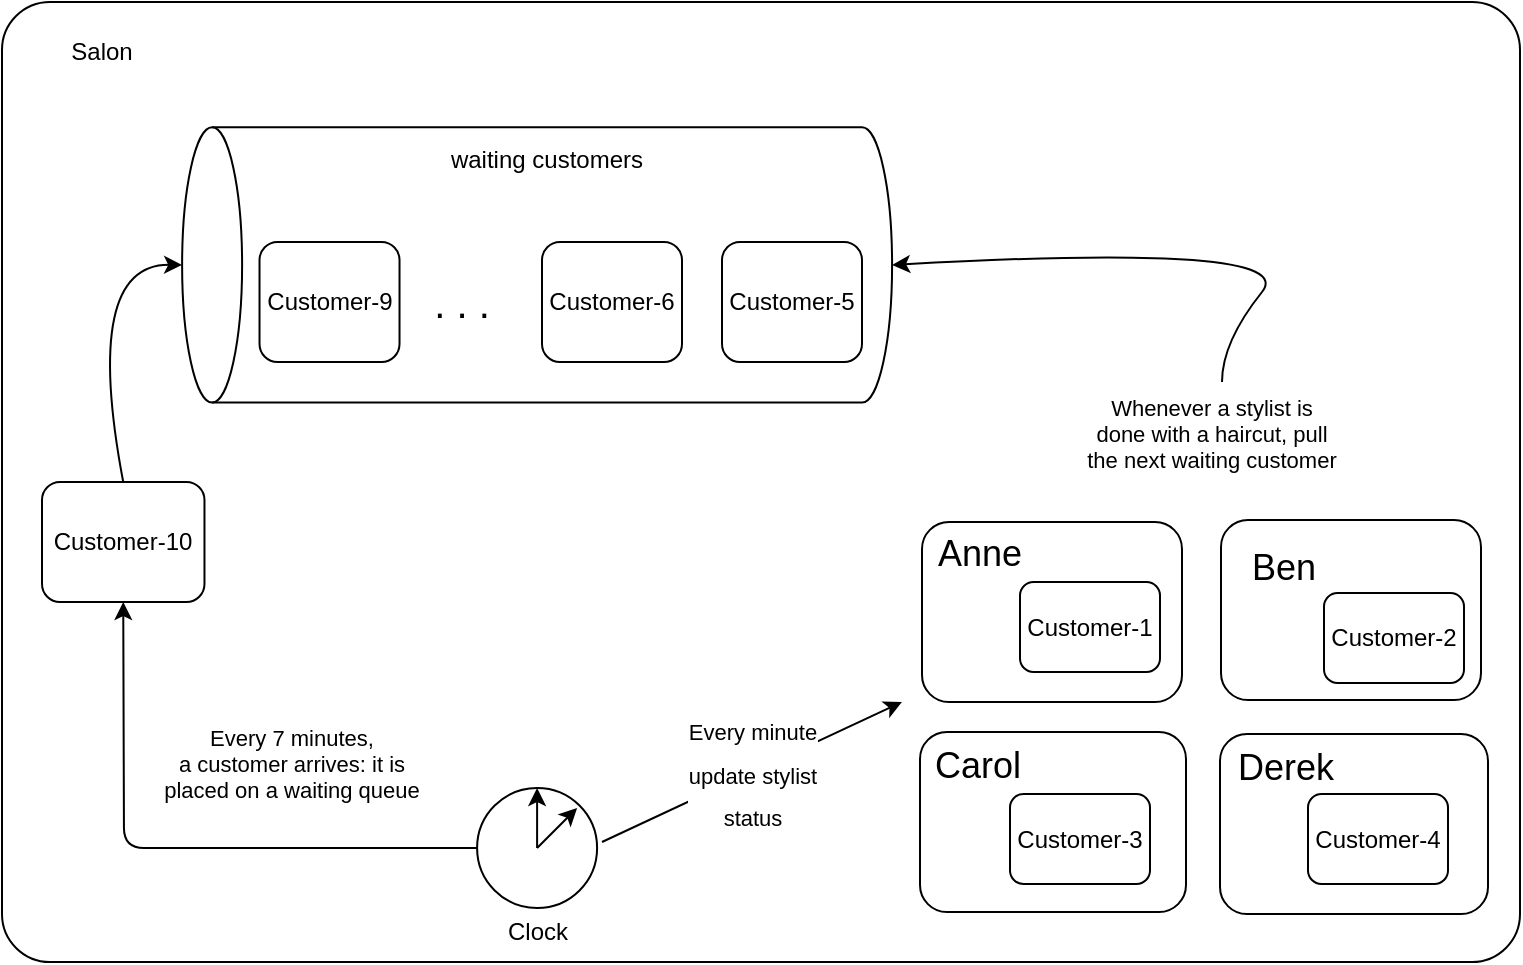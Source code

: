 <mxfile>
    <diagram id="DwvXe7I6wwVi_qgTVFZt" name="Page-1">
        <mxGraphModel dx="907" dy="569" grid="1" gridSize="10" guides="1" tooltips="1" connect="1" arrows="1" fold="1" page="1" pageScale="1" pageWidth="850" pageHeight="1100" math="0" shadow="0">
            <root>
                <mxCell id="0"/>
                <mxCell id="1" parent="0"/>
                <mxCell id="2" value="" style="rounded=1;whiteSpace=wrap;html=1;align=center;arcSize=5;" vertex="1" parent="1">
                    <mxGeometry x="10" y="60" width="759" height="480" as="geometry"/>
                </mxCell>
                <mxCell id="3" value="Salon" style="text;html=1;strokeColor=none;fillColor=none;align=center;verticalAlign=middle;whiteSpace=wrap;rounded=0;" vertex="1" parent="1">
                    <mxGeometry x="30" y="70" width="60" height="30" as="geometry"/>
                </mxCell>
                <mxCell id="22" value="" style="group" vertex="1" connectable="0" parent="1">
                    <mxGeometry x="247.55" y="453" width="60" height="87" as="geometry"/>
                </mxCell>
                <mxCell id="20" value="" style="group" vertex="1" connectable="0" parent="22">
                    <mxGeometry width="60" height="70" as="geometry"/>
                </mxCell>
                <mxCell id="10" value="" style="ellipse;whiteSpace=wrap;html=1;aspect=fixed;" vertex="1" parent="20">
                    <mxGeometry width="60" height="60" as="geometry"/>
                </mxCell>
                <mxCell id="18" value="" style="endArrow=classic;html=1;" edge="1" parent="20">
                    <mxGeometry width="50" height="50" relative="1" as="geometry">
                        <mxPoint x="30" y="30" as="sourcePoint"/>
                        <mxPoint x="50" y="10" as="targetPoint"/>
                    </mxGeometry>
                </mxCell>
                <mxCell id="19" value="" style="endArrow=classic;html=1;entryX=0.5;entryY=0;entryDx=0;entryDy=0;" edge="1" parent="20" target="10">
                    <mxGeometry width="50" height="50" relative="1" as="geometry">
                        <mxPoint x="30" y="30" as="sourcePoint"/>
                        <mxPoint x="60" y="20" as="targetPoint"/>
                    </mxGeometry>
                </mxCell>
                <mxCell id="21" value="Clock" style="text;html=1;strokeColor=none;fillColor=none;align=center;verticalAlign=middle;whiteSpace=wrap;rounded=0;" vertex="1" parent="22">
                    <mxGeometry y="57" width="60" height="30" as="geometry"/>
                </mxCell>
                <mxCell id="4" value="" style="shape=cylinder3;whiteSpace=wrap;html=1;boundedLbl=1;backgroundOutline=1;size=15;rotation=-90;" vertex="1" parent="1">
                    <mxGeometry x="208.76" y="13.98" width="137.58" height="354.99" as="geometry"/>
                </mxCell>
                <mxCell id="5" value="waiting customers" style="text;html=1;strokeColor=none;fillColor=none;align=center;verticalAlign=middle;whiteSpace=wrap;rounded=0;" vertex="1" parent="1">
                    <mxGeometry x="204.461" y="121.5" width="156.579" height="35" as="geometry"/>
                </mxCell>
                <mxCell id="25" value="Customer-5" style="rounded=1;whiteSpace=wrap;html=1;" vertex="1" parent="1">
                    <mxGeometry x="370" y="180" width="70" height="60" as="geometry"/>
                </mxCell>
                <mxCell id="27" value="Customer-6" style="rounded=1;whiteSpace=wrap;html=1;" vertex="1" parent="1">
                    <mxGeometry x="280" y="180" width="70" height="60" as="geometry"/>
                </mxCell>
                <mxCell id="28" value="Customer-9" style="rounded=1;whiteSpace=wrap;html=1;" vertex="1" parent="1">
                    <mxGeometry x="138.76" y="180" width="70" height="60" as="geometry"/>
                </mxCell>
                <mxCell id="29" value="&lt;font style=&quot;font-size: 20px;&quot;&gt;. . .&lt;/font&gt;" style="text;html=1;strokeColor=none;fillColor=none;align=center;verticalAlign=middle;whiteSpace=wrap;rounded=0;strokeWidth=6;" vertex="1" parent="1">
                    <mxGeometry x="210" y="195" width="60" height="30" as="geometry"/>
                </mxCell>
                <mxCell id="47" value="" style="group" vertex="1" connectable="0" parent="1">
                    <mxGeometry x="619" y="426" width="134" height="90" as="geometry"/>
                </mxCell>
                <mxCell id="40" value="" style="rounded=1;whiteSpace=wrap;html=1;strokeWidth=1;fontSize=20;" vertex="1" parent="47">
                    <mxGeometry width="134" height="90" as="geometry"/>
                </mxCell>
                <mxCell id="41" value="&lt;font style=&quot;font-size: 18px;&quot;&gt;Derek&lt;/font&gt;" style="text;html=1;strokeColor=none;fillColor=none;align=center;verticalAlign=middle;whiteSpace=wrap;rounded=0;" vertex="1" parent="47">
                    <mxGeometry x="3" y="2" width="60" height="30" as="geometry"/>
                </mxCell>
                <mxCell id="45" value="Customer-4" style="rounded=1;whiteSpace=wrap;html=1;" vertex="1" parent="47">
                    <mxGeometry x="44" y="30" width="70" height="45" as="geometry"/>
                </mxCell>
                <mxCell id="48" value="" style="group" vertex="1" connectable="0" parent="1">
                    <mxGeometry x="468" y="425" width="134" height="90" as="geometry"/>
                </mxCell>
                <mxCell id="37" value="" style="rounded=1;whiteSpace=wrap;html=1;strokeWidth=1;fontSize=20;" vertex="1" parent="48">
                    <mxGeometry x="1" width="133" height="90" as="geometry"/>
                </mxCell>
                <mxCell id="38" value="&lt;font style=&quot;font-size: 18px;&quot;&gt;Carol&lt;/font&gt;" style="text;html=1;strokeColor=none;fillColor=none;align=center;verticalAlign=middle;whiteSpace=wrap;rounded=0;" vertex="1" parent="48">
                    <mxGeometry y="2" width="60" height="30" as="geometry"/>
                </mxCell>
                <mxCell id="44" value="Customer-3" style="rounded=1;whiteSpace=wrap;html=1;" vertex="1" parent="48">
                    <mxGeometry x="46" y="31" width="70" height="45" as="geometry"/>
                </mxCell>
                <mxCell id="49" value="" style="group" vertex="1" connectable="0" parent="1">
                    <mxGeometry x="469" y="320" width="131" height="90" as="geometry"/>
                </mxCell>
                <mxCell id="30" value="" style="rounded=1;whiteSpace=wrap;html=1;strokeWidth=1;fontSize=20;" vertex="1" parent="49">
                    <mxGeometry x="1" width="130" height="90" as="geometry"/>
                </mxCell>
                <mxCell id="31" value="&lt;font style=&quot;font-size: 18px;&quot;&gt;Anne&lt;/font&gt;" style="text;html=1;strokeColor=none;fillColor=none;align=center;verticalAlign=middle;whiteSpace=wrap;rounded=0;" vertex="1" parent="49">
                    <mxGeometry y="1" width="60" height="30" as="geometry"/>
                </mxCell>
                <mxCell id="42" value="Customer-1" style="rounded=1;whiteSpace=wrap;html=1;" vertex="1" parent="49">
                    <mxGeometry x="50" y="30" width="70" height="45" as="geometry"/>
                </mxCell>
                <mxCell id="50" value="" style="group" vertex="1" connectable="0" parent="1">
                    <mxGeometry x="619.5" y="319" width="130" height="90" as="geometry"/>
                </mxCell>
                <mxCell id="46" value="" style="rounded=1;whiteSpace=wrap;html=1;strokeWidth=1;fontSize=20;" vertex="1" parent="50">
                    <mxGeometry width="130" height="90" as="geometry"/>
                </mxCell>
                <mxCell id="35" value="&lt;font style=&quot;font-size: 18px;&quot;&gt;Ben&lt;/font&gt;" style="text;html=1;strokeColor=none;fillColor=none;align=center;verticalAlign=middle;whiteSpace=wrap;rounded=0;" vertex="1" parent="50">
                    <mxGeometry x="8.5" y="8.5" width="45.5" height="31.5" as="geometry"/>
                </mxCell>
                <mxCell id="43" value="Customer-2" style="rounded=1;whiteSpace=wrap;html=1;" vertex="1" parent="50">
                    <mxGeometry x="51.5" y="36.5" width="70" height="45" as="geometry"/>
                </mxCell>
                <mxCell id="53" value="" style="endArrow=classic;html=1;fontSize=18;" edge="1" parent="1">
                    <mxGeometry relative="1" as="geometry">
                        <mxPoint x="310" y="480" as="sourcePoint"/>
                        <mxPoint x="460" y="410" as="targetPoint"/>
                    </mxGeometry>
                </mxCell>
                <mxCell id="54" value="&lt;font style=&quot;font-size: 11px;&quot;&gt;Every minute&lt;br&gt;update stylist&lt;br&gt;status&lt;/font&gt;" style="edgeLabel;resizable=0;html=1;align=center;verticalAlign=middle;strokeWidth=1;fontSize=18;" connectable="0" vertex="1" parent="53">
                    <mxGeometry relative="1" as="geometry"/>
                </mxCell>
                <mxCell id="57" value="" style="curved=1;endArrow=classic;html=1;fontSize=11;entryX=0.5;entryY=1;entryDx=0;entryDy=0;entryPerimeter=0;" edge="1" parent="1" target="4">
                    <mxGeometry width="50" height="50" relative="1" as="geometry">
                        <mxPoint x="620" y="250" as="sourcePoint"/>
                        <mxPoint x="430" y="330" as="targetPoint"/>
                        <Array as="points">
                            <mxPoint x="620" y="230"/>
                            <mxPoint x="660" y="180"/>
                        </Array>
                    </mxGeometry>
                </mxCell>
                <mxCell id="58" value="Whenever a stylist is done with a haircut, pull the next waiting customer" style="text;html=1;strokeColor=none;fillColor=none;align=center;verticalAlign=middle;whiteSpace=wrap;rounded=0;strokeWidth=1;fontSize=11;" vertex="1" parent="1">
                    <mxGeometry x="550" y="261" width="130" height="30" as="geometry"/>
                </mxCell>
                <mxCell id="59" value="Customer-10" style="rounded=1;whiteSpace=wrap;html=1;" vertex="1" parent="1">
                    <mxGeometry x="30.0" y="300" width="81.24" height="60" as="geometry"/>
                </mxCell>
                <mxCell id="61" value="" style="endArrow=classic;html=1;fontSize=11;entryX=0.5;entryY=1;entryDx=0;entryDy=0;exitX=0;exitY=0.5;exitDx=0;exitDy=0;" edge="1" parent="1" source="10" target="59">
                    <mxGeometry relative="1" as="geometry">
                        <mxPoint x="250" y="470" as="sourcePoint"/>
                        <mxPoint x="460" y="400" as="targetPoint"/>
                        <Array as="points">
                            <mxPoint x="71" y="483"/>
                        </Array>
                    </mxGeometry>
                </mxCell>
                <mxCell id="60" value="Every 7 minutes,&lt;br&gt;a customer arrives: it is placed on a waiting queue" style="text;html=1;strokeColor=none;fillColor=none;align=center;verticalAlign=middle;whiteSpace=wrap;rounded=0;strokeWidth=1;fontSize=11;" vertex="1" parent="1">
                    <mxGeometry x="90.0" y="426" width="130" height="30" as="geometry"/>
                </mxCell>
                <mxCell id="63" value="" style="curved=1;endArrow=classic;html=1;fontSize=11;entryX=0.5;entryY=0;entryDx=0;entryDy=0;entryPerimeter=0;exitX=0.5;exitY=0;exitDx=0;exitDy=0;" edge="1" parent="1" source="59" target="4">
                    <mxGeometry width="50" height="50" relative="1" as="geometry">
                        <mxPoint x="280" y="380" as="sourcePoint"/>
                        <mxPoint x="330" y="330" as="targetPoint"/>
                        <Array as="points">
                            <mxPoint x="50" y="191"/>
                        </Array>
                    </mxGeometry>
                </mxCell>
            </root>
        </mxGraphModel>
    </diagram>
</mxfile>